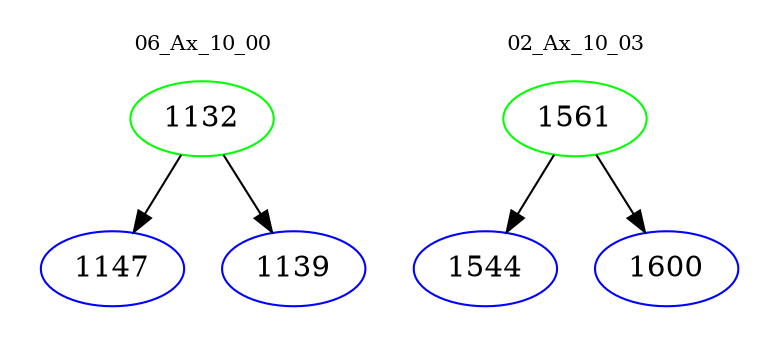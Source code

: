 digraph{
subgraph cluster_0 {
color = white
label = "06_Ax_10_00";
fontsize=10;
T0_1132 [label="1132", color="green"]
T0_1132 -> T0_1147 [color="black"]
T0_1147 [label="1147", color="blue"]
T0_1132 -> T0_1139 [color="black"]
T0_1139 [label="1139", color="blue"]
}
subgraph cluster_1 {
color = white
label = "02_Ax_10_03";
fontsize=10;
T1_1561 [label="1561", color="green"]
T1_1561 -> T1_1544 [color="black"]
T1_1544 [label="1544", color="blue"]
T1_1561 -> T1_1600 [color="black"]
T1_1600 [label="1600", color="blue"]
}
}
